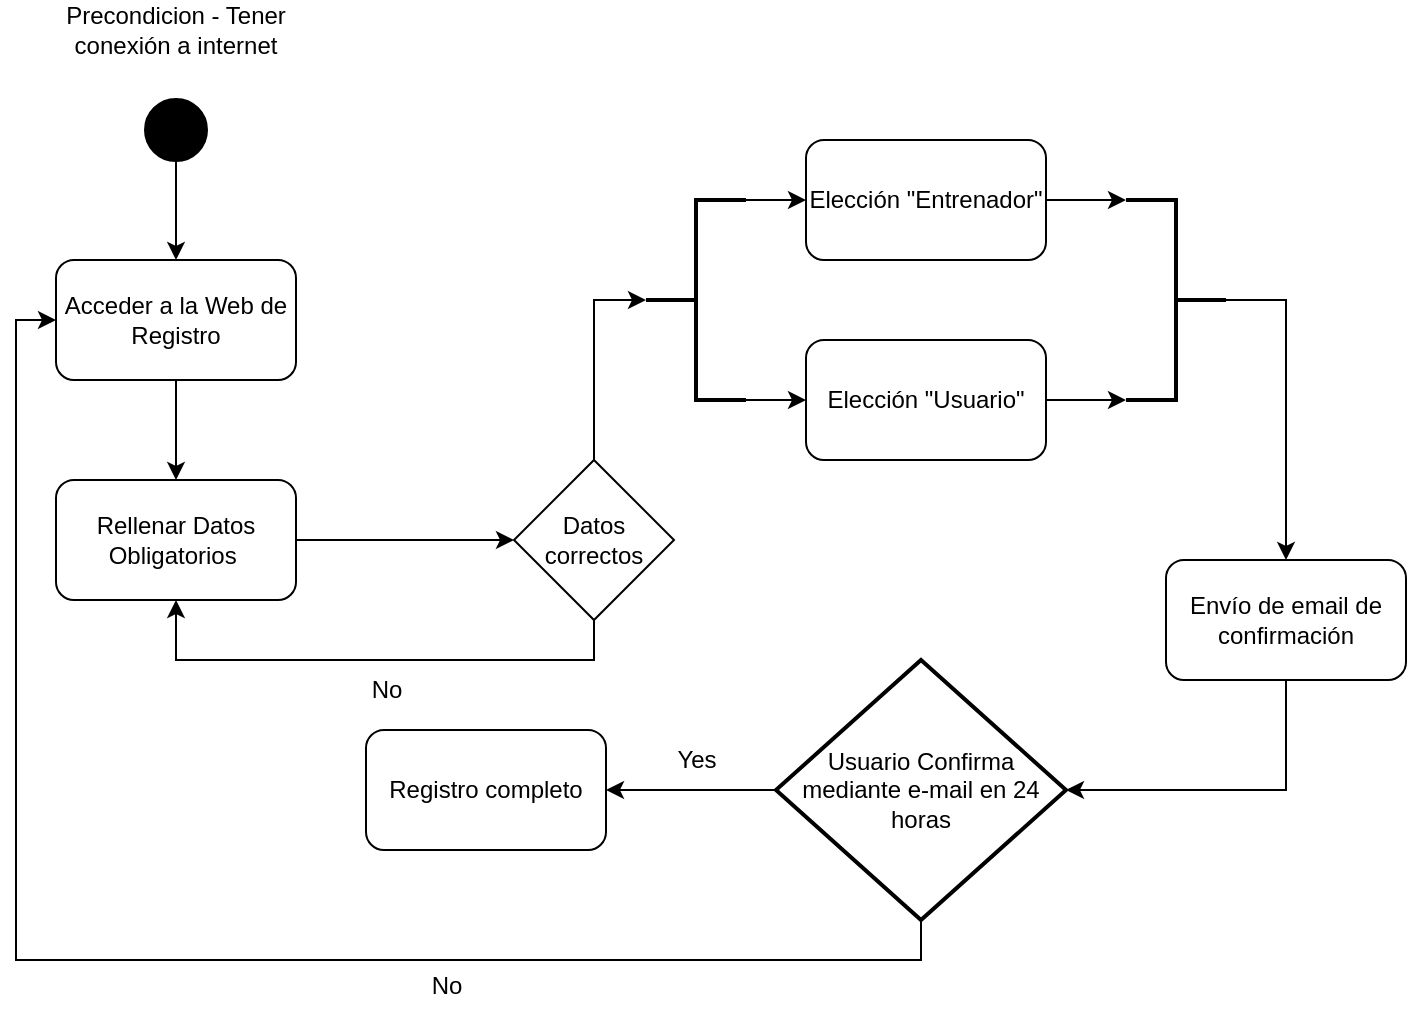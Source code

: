 <mxfile version="21.3.2" type="device">
  <diagram name="Página-1" id="DxFsiiP1qf36tBy92FNg">
    <mxGraphModel dx="1050" dy="483" grid="1" gridSize="10" guides="1" tooltips="1" connect="1" arrows="1" fold="1" page="1" pageScale="1" pageWidth="827" pageHeight="1169" math="0" shadow="0">
      <root>
        <mxCell id="0" />
        <mxCell id="1" parent="0" />
        <mxCell id="LBw9qK8S5x93L0y56TWW-4" style="edgeStyle=orthogonalEdgeStyle;rounded=0;orthogonalLoop=1;jettySize=auto;html=1;exitX=0.5;exitY=1;exitDx=0;exitDy=0;exitPerimeter=0;entryX=0.5;entryY=0;entryDx=0;entryDy=0;" edge="1" parent="1" source="LBw9qK8S5x93L0y56TWW-1" target="LBw9qK8S5x93L0y56TWW-3">
          <mxGeometry relative="1" as="geometry" />
        </mxCell>
        <mxCell id="LBw9qK8S5x93L0y56TWW-1" value="" style="strokeWidth=2;html=1;shape=mxgraph.flowchart.start_2;whiteSpace=wrap;fillColor=#000000;" vertex="1" parent="1">
          <mxGeometry x="190" y="60" width="30" height="30" as="geometry" />
        </mxCell>
        <mxCell id="LBw9qK8S5x93L0y56TWW-2" value="Precondicion - Tener conexión a internet" style="text;html=1;strokeColor=none;fillColor=none;align=center;verticalAlign=middle;whiteSpace=wrap;rounded=0;" vertex="1" parent="1">
          <mxGeometry x="130" y="10" width="150" height="30" as="geometry" />
        </mxCell>
        <mxCell id="LBw9qK8S5x93L0y56TWW-6" style="edgeStyle=orthogonalEdgeStyle;rounded=0;orthogonalLoop=1;jettySize=auto;html=1;exitX=0.5;exitY=1;exitDx=0;exitDy=0;" edge="1" parent="1" source="LBw9qK8S5x93L0y56TWW-3" target="LBw9qK8S5x93L0y56TWW-5">
          <mxGeometry relative="1" as="geometry" />
        </mxCell>
        <mxCell id="LBw9qK8S5x93L0y56TWW-3" value="Acceder a la Web de Registro" style="rounded=1;whiteSpace=wrap;html=1;" vertex="1" parent="1">
          <mxGeometry x="145" y="140" width="120" height="60" as="geometry" />
        </mxCell>
        <mxCell id="LBw9qK8S5x93L0y56TWW-8" style="edgeStyle=orthogonalEdgeStyle;rounded=0;orthogonalLoop=1;jettySize=auto;html=1;exitX=1;exitY=0.5;exitDx=0;exitDy=0;entryX=0;entryY=0.5;entryDx=0;entryDy=0;" edge="1" parent="1" source="LBw9qK8S5x93L0y56TWW-5" target="LBw9qK8S5x93L0y56TWW-7">
          <mxGeometry relative="1" as="geometry" />
        </mxCell>
        <mxCell id="LBw9qK8S5x93L0y56TWW-5" value="Rellenar Datos Obligatorios&amp;nbsp;" style="rounded=1;whiteSpace=wrap;html=1;" vertex="1" parent="1">
          <mxGeometry x="145" y="250" width="120" height="60" as="geometry" />
        </mxCell>
        <mxCell id="LBw9qK8S5x93L0y56TWW-9" style="edgeStyle=orthogonalEdgeStyle;rounded=0;orthogonalLoop=1;jettySize=auto;html=1;exitX=0.5;exitY=1;exitDx=0;exitDy=0;entryX=0.5;entryY=1;entryDx=0;entryDy=0;" edge="1" parent="1" source="LBw9qK8S5x93L0y56TWW-7" target="LBw9qK8S5x93L0y56TWW-5">
          <mxGeometry relative="1" as="geometry" />
        </mxCell>
        <mxCell id="LBw9qK8S5x93L0y56TWW-18" style="edgeStyle=orthogonalEdgeStyle;rounded=0;orthogonalLoop=1;jettySize=auto;html=1;exitX=0.5;exitY=0;exitDx=0;exitDy=0;entryX=0;entryY=0.5;entryDx=0;entryDy=0;entryPerimeter=0;" edge="1" parent="1" source="LBw9qK8S5x93L0y56TWW-7" target="LBw9qK8S5x93L0y56TWW-13">
          <mxGeometry relative="1" as="geometry" />
        </mxCell>
        <mxCell id="LBw9qK8S5x93L0y56TWW-7" value="Datos correctos" style="rhombus;whiteSpace=wrap;html=1;" vertex="1" parent="1">
          <mxGeometry x="374" y="240" width="80" height="80" as="geometry" />
        </mxCell>
        <mxCell id="LBw9qK8S5x93L0y56TWW-10" value="No" style="text;html=1;align=center;verticalAlign=middle;resizable=0;points=[];autosize=1;strokeColor=none;fillColor=none;" vertex="1" parent="1">
          <mxGeometry x="290" y="340" width="40" height="30" as="geometry" />
        </mxCell>
        <mxCell id="LBw9qK8S5x93L0y56TWW-25" style="edgeStyle=orthogonalEdgeStyle;rounded=0;orthogonalLoop=1;jettySize=auto;html=1;exitX=0.5;exitY=1;exitDx=0;exitDy=0;entryX=1;entryY=0.5;entryDx=0;entryDy=0;entryPerimeter=0;" edge="1" parent="1" source="LBw9qK8S5x93L0y56TWW-11" target="LBw9qK8S5x93L0y56TWW-24">
          <mxGeometry relative="1" as="geometry" />
        </mxCell>
        <mxCell id="LBw9qK8S5x93L0y56TWW-11" value="Envío de email de confirmación" style="rounded=1;whiteSpace=wrap;html=1;" vertex="1" parent="1">
          <mxGeometry x="700" y="290" width="120" height="60" as="geometry" />
        </mxCell>
        <mxCell id="LBw9qK8S5x93L0y56TWW-16" style="edgeStyle=orthogonalEdgeStyle;rounded=0;orthogonalLoop=1;jettySize=auto;html=1;exitX=1;exitY=0;exitDx=0;exitDy=0;exitPerimeter=0;entryX=0;entryY=0.5;entryDx=0;entryDy=0;" edge="1" parent="1" source="LBw9qK8S5x93L0y56TWW-13" target="LBw9qK8S5x93L0y56TWW-14">
          <mxGeometry relative="1" as="geometry" />
        </mxCell>
        <mxCell id="LBw9qK8S5x93L0y56TWW-17" style="edgeStyle=orthogonalEdgeStyle;rounded=0;orthogonalLoop=1;jettySize=auto;html=1;exitX=1;exitY=1;exitDx=0;exitDy=0;exitPerimeter=0;entryX=0;entryY=0.5;entryDx=0;entryDy=0;" edge="1" parent="1" source="LBw9qK8S5x93L0y56TWW-13" target="LBw9qK8S5x93L0y56TWW-15">
          <mxGeometry relative="1" as="geometry" />
        </mxCell>
        <mxCell id="LBw9qK8S5x93L0y56TWW-13" value="" style="strokeWidth=2;html=1;shape=mxgraph.flowchart.annotation_2;align=left;labelPosition=right;pointerEvents=1;" vertex="1" parent="1">
          <mxGeometry x="440" y="110" width="50" height="100" as="geometry" />
        </mxCell>
        <mxCell id="LBw9qK8S5x93L0y56TWW-20" style="edgeStyle=orthogonalEdgeStyle;rounded=0;orthogonalLoop=1;jettySize=auto;html=1;exitX=1;exitY=0.5;exitDx=0;exitDy=0;entryX=1;entryY=1;entryDx=0;entryDy=0;entryPerimeter=0;" edge="1" parent="1" source="LBw9qK8S5x93L0y56TWW-14" target="LBw9qK8S5x93L0y56TWW-19">
          <mxGeometry relative="1" as="geometry">
            <Array as="points">
              <mxPoint x="670" y="110" />
              <mxPoint x="670" y="110" />
            </Array>
          </mxGeometry>
        </mxCell>
        <mxCell id="LBw9qK8S5x93L0y56TWW-14" value="Elección &quot;Entrenador&quot;" style="rounded=1;whiteSpace=wrap;html=1;" vertex="1" parent="1">
          <mxGeometry x="520" y="80" width="120" height="60" as="geometry" />
        </mxCell>
        <mxCell id="LBw9qK8S5x93L0y56TWW-21" style="edgeStyle=orthogonalEdgeStyle;rounded=0;orthogonalLoop=1;jettySize=auto;html=1;exitX=1;exitY=0.5;exitDx=0;exitDy=0;entryX=1;entryY=0;entryDx=0;entryDy=0;entryPerimeter=0;" edge="1" parent="1" source="LBw9qK8S5x93L0y56TWW-15" target="LBw9qK8S5x93L0y56TWW-19">
          <mxGeometry relative="1" as="geometry">
            <Array as="points">
              <mxPoint x="670" y="210" />
              <mxPoint x="670" y="210" />
            </Array>
          </mxGeometry>
        </mxCell>
        <mxCell id="LBw9qK8S5x93L0y56TWW-15" value="Elección &quot;Usuario&quot;" style="rounded=1;whiteSpace=wrap;html=1;" vertex="1" parent="1">
          <mxGeometry x="520" y="180" width="120" height="60" as="geometry" />
        </mxCell>
        <mxCell id="LBw9qK8S5x93L0y56TWW-23" style="edgeStyle=orthogonalEdgeStyle;rounded=0;orthogonalLoop=1;jettySize=auto;html=1;exitX=0;exitY=0.5;exitDx=0;exitDy=0;exitPerimeter=0;entryX=0.5;entryY=0;entryDx=0;entryDy=0;" edge="1" parent="1" source="LBw9qK8S5x93L0y56TWW-19" target="LBw9qK8S5x93L0y56TWW-11">
          <mxGeometry relative="1" as="geometry" />
        </mxCell>
        <mxCell id="LBw9qK8S5x93L0y56TWW-19" value="" style="strokeWidth=2;html=1;shape=mxgraph.flowchart.annotation_2;align=left;labelPosition=right;pointerEvents=1;rotation=-180;" vertex="1" parent="1">
          <mxGeometry x="680" y="110" width="50" height="100" as="geometry" />
        </mxCell>
        <mxCell id="LBw9qK8S5x93L0y56TWW-27" style="edgeStyle=orthogonalEdgeStyle;rounded=0;orthogonalLoop=1;jettySize=auto;html=1;exitX=0;exitY=0.5;exitDx=0;exitDy=0;exitPerimeter=0;entryX=1;entryY=0.5;entryDx=0;entryDy=0;" edge="1" parent="1" source="LBw9qK8S5x93L0y56TWW-24" target="LBw9qK8S5x93L0y56TWW-26">
          <mxGeometry relative="1" as="geometry" />
        </mxCell>
        <mxCell id="LBw9qK8S5x93L0y56TWW-29" style="edgeStyle=orthogonalEdgeStyle;rounded=0;orthogonalLoop=1;jettySize=auto;html=1;exitX=0.5;exitY=1;exitDx=0;exitDy=0;exitPerimeter=0;entryX=0;entryY=0.5;entryDx=0;entryDy=0;" edge="1" parent="1" source="LBw9qK8S5x93L0y56TWW-24" target="LBw9qK8S5x93L0y56TWW-3">
          <mxGeometry relative="1" as="geometry" />
        </mxCell>
        <mxCell id="LBw9qK8S5x93L0y56TWW-24" value="Usuario Confirma mediante e-mail en 24 horas" style="strokeWidth=2;html=1;shape=mxgraph.flowchart.decision;whiteSpace=wrap;" vertex="1" parent="1">
          <mxGeometry x="505" y="340" width="145" height="130" as="geometry" />
        </mxCell>
        <mxCell id="LBw9qK8S5x93L0y56TWW-26" value="Registro completo" style="rounded=1;whiteSpace=wrap;html=1;" vertex="1" parent="1">
          <mxGeometry x="300" y="375" width="120" height="60" as="geometry" />
        </mxCell>
        <mxCell id="LBw9qK8S5x93L0y56TWW-28" value="Yes" style="text;html=1;align=center;verticalAlign=middle;resizable=0;points=[];autosize=1;strokeColor=none;fillColor=none;" vertex="1" parent="1">
          <mxGeometry x="445" y="375" width="40" height="30" as="geometry" />
        </mxCell>
        <mxCell id="LBw9qK8S5x93L0y56TWW-30" value="No" style="text;html=1;align=center;verticalAlign=middle;resizable=0;points=[];autosize=1;strokeColor=none;fillColor=none;" vertex="1" parent="1">
          <mxGeometry x="320" y="488" width="40" height="30" as="geometry" />
        </mxCell>
      </root>
    </mxGraphModel>
  </diagram>
</mxfile>
